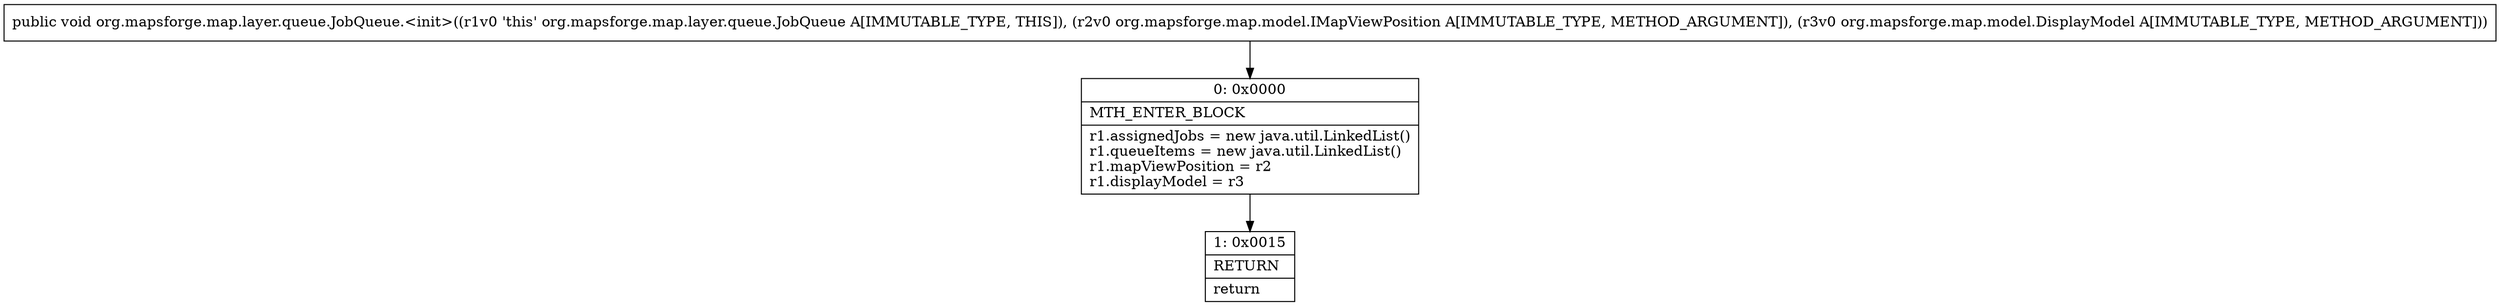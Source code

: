 digraph "CFG fororg.mapsforge.map.layer.queue.JobQueue.\<init\>(Lorg\/mapsforge\/map\/model\/IMapViewPosition;Lorg\/mapsforge\/map\/model\/DisplayModel;)V" {
Node_0 [shape=record,label="{0\:\ 0x0000|MTH_ENTER_BLOCK\l|r1.assignedJobs = new java.util.LinkedList()\lr1.queueItems = new java.util.LinkedList()\lr1.mapViewPosition = r2\lr1.displayModel = r3\l}"];
Node_1 [shape=record,label="{1\:\ 0x0015|RETURN\l|return\l}"];
MethodNode[shape=record,label="{public void org.mapsforge.map.layer.queue.JobQueue.\<init\>((r1v0 'this' org.mapsforge.map.layer.queue.JobQueue A[IMMUTABLE_TYPE, THIS]), (r2v0 org.mapsforge.map.model.IMapViewPosition A[IMMUTABLE_TYPE, METHOD_ARGUMENT]), (r3v0 org.mapsforge.map.model.DisplayModel A[IMMUTABLE_TYPE, METHOD_ARGUMENT])) }"];
MethodNode -> Node_0;
Node_0 -> Node_1;
}

